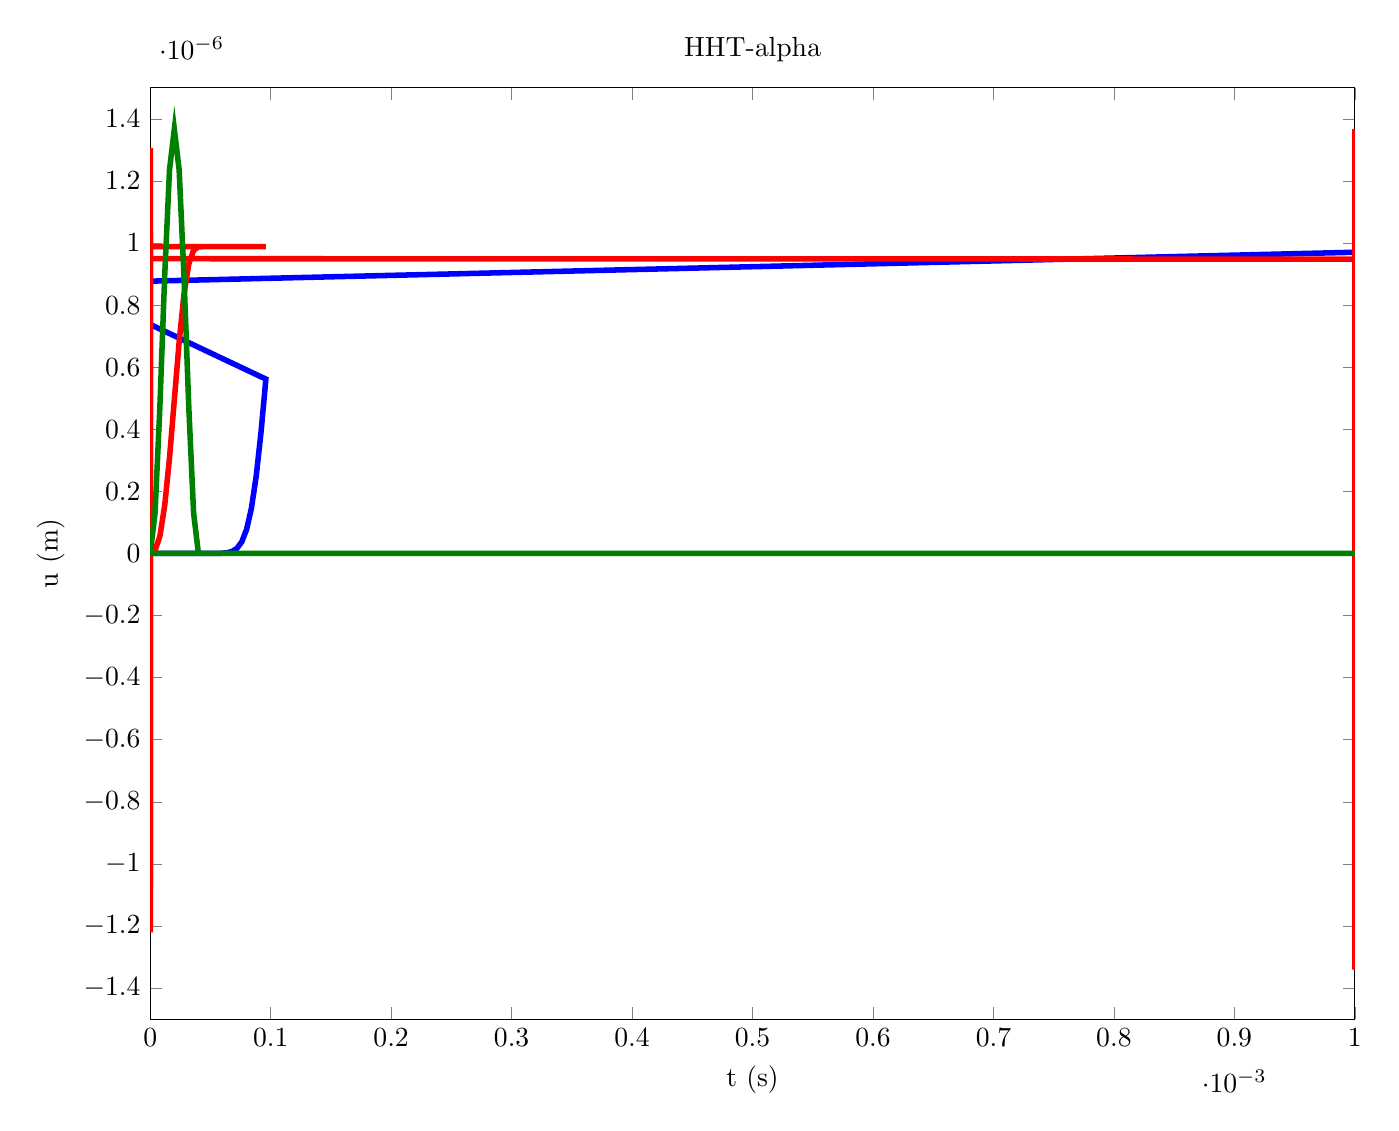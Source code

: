 % This file was created by matlab2tikz v0.4.7 (commit 9d7ddd53b3fb1f0df255c7d242269793e3f459e5) running on MATLAB 7.14.
% Copyright (c) 2008--2014, Nico Schlömer <nico.schloemer@gmail.com>
% All rights reserved.
% Minimal pgfplots version: 1.3
% 
% The latest updates can be retrieved from
%   http://www.mathworks.com/matlabcentral/fileexchange/22022-matlab2tikz
% where you can also make suggestions and rate matlab2tikz.
% 
\begin{tikzpicture}

\begin{axis}[%
width=6.023in,
height=4.656in,
scale only axis,
xmin=0,
xmax=0.001, xlabel={t (s)},
ymin=-1.5e-06,
ymax=1.5e-06, ylabel={u (m)}, %y label style={rotate=-90},
title={HHT-alpha}
]
\addplot [color=blue,solid,line width=2.0pt,forget plot]
  table[row sep=crcr]{0	0\\
4e-06	2.679e-23\\
8e-06	1.729e-21\\
1.2e-05	5.465e-20\\
1.6e-05	1.128e-18\\
2e-05	1.71e-17\\
2.4e-05	2.027e-16\\
2.8e-05	1.958e-15\\
3.2e-05	1.583e-14\\
3.6e-05	1.093e-13\\
4e-05	6.541e-13\\
4.4e-05	3.432e-12\\
4.8e-05	1.592e-11\\
5.2e-05	6.585e-11\\
5.6e-05	2.44e-10\\
6e-05	8.14e-10\\
6.4e-05	2.454e-09\\
6.8e-05	6.708e-09\\
7.2e-05	1.666e-08\\
7.6e-05	3.764e-08\\
8e-05	7.754e-08\\
8.4e-05	1.457e-07\\
8.8e-05	2.5e-07\\
9.2e-05	3.918e-07\\
9.6e-05	5.618e-07\\
0.0	7.379e-07\\
0.0	8.909e-07\\
0.0	9.949e-07\\
0.0	1.038e-06\\
0.0	1.028e-06\\
0.0	9.843e-07\\
0.0	9.289e-07\\
0.0	8.696e-07\\
0.0	8.001e-07\\
0.0	7.063e-07\\
0.0	5.784e-07\\
0.0	4.202e-07\\
0.0	2.502e-07\\
0.0	9.529e-08\\
0.0	-1.929e-08\\
0.0	-7.931e-08\\
0.0	-8.645e-08\\
0.0	-5.698e-08\\
0.0	-1.503e-08\\
0.0	1.714e-08\\
0.0	2.771e-08\\
0.0	1.879e-08\\
0.0	2.4e-09\\
0.0	-8.848e-09\\
0.0	-9.7e-09\\
0.0	-3.58e-09\\
0.0	2.533e-09\\
0.0	4.258e-09\\
0.0	2.064e-09\\
0.0	-8.445e-10\\
0.0	-1.924e-09\\
0.0	-1.01e-09\\
0.0	3.58e-10\\
0.0	7.404e-10\\
0.0	-4.432e-11\\
0.0	-1.23e-09\\
0.0	-2.29e-09\\
0.0	-3.704e-09\\
0.0	-6.725e-09\\
0.0	-1.274e-08\\
0.0	-2.313e-08\\
0.0	-3.983e-08\\
0.0	-6.581e-08\\
0.0	-1.049e-07\\
0.0	-1.611e-07\\
0.0	-2.376e-07\\
0.0	-3.362e-07\\
0.0	-4.558e-07\\
0.0	-5.917e-07\\
0.0	-7.341e-07\\
0.0	-8.692e-07\\
0.0	-9.804e-07\\
0.0	-1.052e-06\\
0.0	-1.074e-06\\
0.0	-1.041e-06\\
0.0	-9.598e-07\\
0.0	-8.441e-07\\
0.0	-7.113e-07\\
0.0	-5.77e-07\\
0.0	-4.505e-07\\
0.0	-3.333e-07\\
0.0	-2.22e-07\\
0.0	-1.133e-07\\
0.0	-9.881e-09\\
0.0	7.787e-08\\
0.0	1.353e-07\\
0.0	1.507e-07\\
0.0	1.231e-07\\
0.0	6.478e-08\\
0.0	-1.442e-09\\
0.0	-5.174e-08\\
0.0	-7.092e-08\\
0.0	-5.811e-08\\
0.0	-2.549e-08\\
0.0	8.874e-09\\
0.0	2.998e-08\\
0.0	3.194e-08\\
0.0	1.883e-08\\
0.0	6.263e-10\\
0.0	-1.267e-08\\
0.0	-1.575e-08\\
0.0	-9.481e-09\\
0.0	9.112e-10\\
0.0	9.483e-09\\
0.0	1.299e-08\\
0.0	1.24e-08\\
0.0	1.192e-08\\
0.0	1.643e-08\\
0.0	2.909e-08\\
0.0	5.056e-08\\
0.0	8.021e-08\\
0.0	1.182e-07\\
0.0	1.668e-07\\
0.0	2.296e-07\\
0.0	3.097e-07\\
0.0	4.076e-07\\
0.0	5.203e-07\\
0.0	6.419e-07\\
0.0	7.641e-07\\
0.0	8.773e-07\\
0.001	9.704e-07\\
0.001	1.032e-06\\
0.001	1.053e-06\\
0.001	1.026e-06\\
0.001	9.518e-07\\
0.001	8.361e-07\\
0.001	6.914e-07\\
0.001	5.333e-07\\
0.001	3.777e-07\\
0.001	2.373e-07\\
0.001	1.201e-07\\
0.001	2.863e-08\\
0.001	-3.924e-08\\
0.001	-8.733e-08\\
0.001	-1.186e-07\\
0.001	-1.334e-07\\
0.001	-1.298e-07\\
0.001	-1.062e-07\\
0.001	-6.432e-08\\
0.001	-1.151e-08\\
0.001	3.976e-08\\
0.001	7.545e-08\\
0.001	8.522e-08\\
0.001	6.708e-08\\
0.001	2.898e-08\\
0.001	-1.392e-08\\
0.001	-4.532e-08\\
0.001	-5.459e-08\\
0.001	-4.115e-08\\
0.001	-1.409e-08\\
0.001	1.255e-08\\
0.001	2.649e-08\\
0.001	2.255e-08\\
0.001	3.924e-09\\
0.001	-2.078e-08\\
0.001	-4.294e-08\\
0.001	-5.862e-08\\
0.001	-7.035e-08\\
0.001	-8.538e-08\\
0.001	-1.119e-07\\
0.001	-1.553e-07\\
0.001	-2.168e-07\\
0.001	-2.939e-07\\
0.001	-3.828e-07\\
0.001	-4.798e-07\\
0.001	-5.824e-07\\
0.001	-6.879e-07\\
0.001	-7.92e-07\\
0.001	-8.878e-07\\
0.001	-9.654e-07\\
0.001	-1.014e-06\\
0.001	-1.025e-06\\
0.001	-9.922e-07\\
0.001	-9.154e-07\\
0.001	-7.999e-07\\
0.001	-6.553e-07\\
0.001	-4.944e-07\\
0.001	-3.313e-07\\
0.001	-1.797e-07\\
0.001	-5.112e-08\\
0.001	4.675e-08\\
0.001	1.111e-07\\
0.001	1.439e-07\\
0.001	1.512e-07\\
0.001	1.404e-07\\
0.001	1.184e-07\\
0.001	8.969e-08\\
0.001	5.678e-08\\
0.001	2.127e-08\\
0.001	-1.444e-08\\
0.001	-4.618e-08\\
0.001	-6.834e-08\\
0.001	-7.551e-08\\
0.001	-6.491e-08\\
0.001	-3.828e-08\\
0.001	-2.389e-09\\
0.001	3.247e-08\\
0.001	5.576e-08\\
0.001	6.065e-08\\
0.001	4.699e-08\\
0.001	2.179e-08\\
0.001	-3.161e-09\\
0.001	-1.586e-08\\
0.001	-8.735e-09\\
0.001	1.861e-08\\
0.001	5.999e-08\\
0.001	1.062e-07\\
0.001	1.498e-07\\
0.001	1.889e-07\\
0.001	2.279e-07\\
0.001	2.751e-07\\
0.001	3.386e-07\\
0.001	4.22e-07\\
0.001	5.224e-07\\
0.001	6.318e-07\\
0.001	7.393e-07\\
0.001	8.348e-07\\
0.001	9.109e-07\\
0.001	9.63e-07\\
0.001	9.879e-07\\
0.001	9.822e-07\\
0.001	9.425e-07\\
0.001	8.664e-07\\
0.001	7.544e-07\\
0.001	6.122e-07\\
0.001	4.505e-07\\
0.001	2.839e-07\\
0.001	1.277e-07\\
0.001	-4.758e-09\\
0.001	-1.043e-07\\
0.001	-1.673e-07\\
0.001	-1.95e-07\\
0.001	-1.926e-07\\
0.001	-1.678e-07\\
0.001	-1.289e-07\\
0.001	-8.422e-08\\
0.001	-4.035e-08\\
0.001	-2.024e-09\\
0.001	2.817e-08\\
0.001	4.931e-08\\
0.001	6.139e-08\\
0.001	6.457e-08\\
0.001	5.882e-08\\
0.001	4.425e-08\\
0.001	2.195e-08\\
0.001	-5.199e-09\\
};
\addplot [color=red,solid,line width=2.0pt,forget plot]
  table[row sep=crcr]{0	0\\
4e-06	1.024e-08\\
8e-06	5.509e-08\\
1.2e-05	1.544e-07\\
1.6e-05	3.079e-07\\
2e-05	4.949e-07\\
2.4e-05	6.816e-07\\
2.8e-05	8.344e-07\\
3.2e-05	9.328e-07\\
3.6e-05	9.769e-07\\
4e-05	9.876e-07\\
4.4e-05	9.884e-07\\
4.8e-05	9.883e-07\\
5.2e-05	9.883e-07\\
5.6e-05	9.883e-07\\
6e-05	9.883e-07\\
6.4e-05	9.883e-07\\
6.8e-05	9.883e-07\\
7.2e-05	9.883e-07\\
7.6e-05	9.883e-07\\
8e-05	9.883e-07\\
8.4e-05	9.883e-07\\
8.8e-05	9.883e-07\\
9.2e-05	9.883e-07\\
9.6e-05	9.883e-07\\
0.0	9.883e-07\\
0.0	9.883e-07\\
0.0	9.883e-07\\
0.0	9.883e-07\\
0.0	9.883e-07\\
0.0	9.883e-07\\
0.0	9.883e-07\\
0.0	9.883e-07\\
0.0	9.883e-07\\
0.0	9.883e-07\\
0.0	9.883e-07\\
0.0	9.883e-07\\
0.0	9.883e-07\\
0.0	9.883e-07\\
0.0	9.883e-07\\
0.0	9.882e-07\\
0.0	9.879e-07\\
0.0	9.874e-07\\
0.0	9.862e-07\\
0.0	9.835e-07\\
0.0	9.782e-07\\
0.0	9.68e-07\\
0.0	9.492e-07\\
0.0	9.164e-07\\
0.0	8.62e-07\\
0.0	7.77e-07\\
0.0	6.513e-07\\
0.0	4.768e-07\\
0.0	2.502e-07\\
0.0	-2.331e-08\\
0.0	-3.269e-07\\
0.0	-6.323e-07\\
0.0	-9.033e-07\\
0.0	-1.104e-06\\
0.0	-1.211e-06\\
0.0	-1.221e-06\\
0.0	-1.154e-06\\
0.0	-1.051e-06\\
0.0	-9.564e-07\\
0.0	-9.049e-07\\
0.0	-9.063e-07\\
0.0	-9.456e-07\\
0.0	-9.935e-07\\
0.0	-1.023e-06\\
0.0	-1.024e-06\\
0.0	-1.004e-06\\
0.0	-9.813e-07\\
0.0	-9.703e-07\\
0.0	-9.746e-07\\
0.0	-9.866e-07\\
0.0	-9.958e-07\\
0.0	-9.966e-07\\
0.0	-9.911e-07\\
0.0	-9.854e-07\\
0.0	-9.839e-07\\
0.0	-9.864e-07\\
0.0	-9.896e-07\\
0.0	-9.906e-07\\
0.0	-9.893e-07\\
0.0	-9.876e-07\\
0.0	-9.87e-07\\
0.0	-9.876e-07\\
0.0	-9.882e-07\\
0.0	-9.878e-07\\
0.0	-9.863e-07\\
0.0	-9.839e-07\\
0.0	-9.804e-07\\
0.0	-9.748e-07\\
0.0	-9.652e-07\\
0.0	-9.491e-07\\
0.0	-9.237e-07\\
0.0	-8.854e-07\\
0.0	-8.293e-07\\
0.0	-7.496e-07\\
0.0	-6.405e-07\\
0.0	-4.971e-07\\
0.0	-3.169e-07\\
0.0	-1.005e-07\\
0.0	1.462e-07\\
0.0	4.112e-07\\
0.0	6.767e-07\\
0.0	9.202e-07\\
0.0	1.118e-06\\
0.0	1.251e-06\\
0.0	1.306e-06\\
0.0	1.285e-06\\
0.0	1.203e-06\\
0.0	1.087e-06\\
0.0	9.694e-07\\
0.0	8.821e-07\\
0.0	8.448e-07\\
0.0	8.607e-07\\
0.0	9.16e-07\\
0.0	9.851e-07\\
0.0	1.041e-06\\
0.0	1.064e-06\\
0.0	1.051e-06\\
0.0	1.015e-06\\
0.0	9.747e-07\\
0.0	9.496e-07\\
0.001	9.484e-07\\
0.001	9.67e-07\\
0.001	9.922e-07\\
0.001	1.01e-06\\
0.001	1.012e-06\\
0.001	1.0e-06\\
0.001	9.846e-07\\
0.001	9.748e-07\\
0.001	9.751e-07\\
0.001	9.829e-07\\
0.001	9.912e-07\\
0.001	9.94e-07\\
0.001	9.895e-07\\
0.001	9.804e-07\\
0.001	9.707e-07\\
0.001	9.621e-07\\
0.001	9.524e-07\\
0.001	9.368e-07\\
0.001	9.102e-07\\
0.001	8.69e-07\\
0.001	8.113e-07\\
0.001	7.351e-07\\
0.001	6.369e-07\\
0.001	5.125e-07\\
0.001	3.581e-07\\
0.001	1.73e-07\\
0.001	-3.982e-08\\
0.001	-2.73e-07\\
0.001	-5.157e-07\\
0.001	-7.539e-07\\
0.001	-9.715e-07\\
0.001	-1.151e-06\\
0.001	-1.278e-06\\
0.001	-1.341e-06\\
0.001	-1.338e-06\\
0.001	-1.276e-06\\
0.001	-1.172e-06\\
0.001	-1.049e-06\\
0.001	-9.337e-07\\
0.001	-8.5e-07\\
0.001	-8.131e-07\\
0.001	-8.264e-07\\
0.001	-8.805e-07\\
0.001	-9.558e-07\\
0.001	-1.028e-06\\
0.001	-1.076e-06\\
0.001	-1.088e-06\\
0.001	-1.065e-06\\
0.001	-1.019e-06\\
0.001	-9.704e-07\\
0.001	-9.366e-07\\
0.001	-9.284e-07\\
0.001	-9.452e-07\\
0.001	-9.766e-07\\
0.001	-1.007e-06\\
0.001	-1.024e-06\\
0.001	-1.021e-06\\
0.001	-1.003e-06\\
0.001	-9.804e-07\\
0.001	-9.632e-07\\
0.001	-9.578e-07\\
0.001	-9.629e-07\\
0.001	-9.708e-07\\
0.001	-9.721e-07\\
0.001	-9.602e-07\\
0.001	-9.334e-07\\
0.001	-8.945e-07\\
0.001	-8.471e-07\\
0.001	-7.922e-07\\
0.001	-7.259e-07\\
0.001	-6.414e-07\\
0.001	-5.317e-07\\
0.001	-3.926e-07\\
0.001	-2.247e-07\\
0.001	-3.245e-08\\
0.001	1.777e-07\\
0.001	3.984e-07\\
0.001	6.214e-07\\
0.001	8.369e-07\\
0.001	1.032e-06\\
0.001	1.194e-06\\
0.001	1.309e-06\\
0.001	1.367e-06\\
0.001	1.366e-06\\
0.001	1.311e-06\\
0.001	1.215e-06\\
0.001	1.096e-06\\
0.001	9.763e-07\\
0.001	8.754e-07\\
0.001	8.104e-07\\
0.001	7.907e-07\\
0.001	8.166e-07\\
0.001	8.781e-07\\
0.001	9.575e-07\\
0.001	1.034e-06\\
0.001	1.087e-06\\
0.001	1.106e-06\\
0.001	1.09e-06\\
0.001	1.046e-06\\
0.001	9.912e-07\\
0.001	9.434e-07\\
0.001	9.168e-07\\
0.001	9.174e-07\\
0.001	9.416e-07\\
0.001	9.78e-07\\
0.001	1.012e-06\\
0.001	1.03e-06\\
0.001	1.027e-06\\
0.001	1.005e-06\\
0.001	9.737e-07\\
0.001	9.434e-07\\
0.001	9.223e-07\\
0.001	9.117e-07\\
0.001	9.058e-07\\
0.001	8.943e-07\\
0.001	8.664e-07\\
0.001	8.152e-07\\
0.001	7.393e-07\\
0.001	6.416e-07\\
0.001	5.268e-07\\
0.001	3.976e-07\\
0.001	2.536e-07\\
0.001	9.177e-08\\
0.001	-9.054e-08\\
0.001	-2.925e-07\\
0.001	-5.079e-07\\
};
\addplot [color=black!50!green,solid,line width=2.0pt,forget plot]
  table[row sep=crcr]{0	0\\
4e-06	1.305e-07\\
8e-06	4.723e-07\\
1.2e-05	8.946e-07\\
1.6e-05	1.236e-06\\
2e-05	1.367e-06\\
2.4e-05	1.236e-06\\
2.8e-05	8.946e-07\\
3.2e-05	4.723e-07\\
3.6e-05	1.305e-07\\
4e-05	0\\
4.4e-05	0\\
4.8e-05	0\\
5.2e-05	0\\
5.6e-05	0\\
6e-05	0\\
6.4e-05	0\\
6.8e-05	0\\
7.2e-05	0\\
7.6e-05	0\\
8e-05	0\\
8.4e-05	0\\
8.8e-05	0\\
9.2e-05	0\\
9.6e-05	0\\
0.0	0\\
0.0	0\\
0.0	0\\
0.0	0\\
0.0	0\\
0.0	0\\
0.0	0\\
0.0	0\\
0.0	0\\
0.0	0\\
0.0	0\\
0.0	0\\
0.0	0\\
0.0	0\\
0.0	0\\
0.0	0\\
0.0	0\\
0.0	0\\
0.0	0\\
0.0	0\\
0.0	0\\
0.0	0\\
0.0	0\\
0.0	0\\
0.0	0\\
0.0	0\\
0.0	0\\
0.0	0\\
0.0	0\\
0.0	0\\
0.0	0\\
0.0	0\\
0.0	0\\
0.0	0\\
0.0	0\\
0.0	0\\
0.0	0\\
0.0	0\\
0.0	0\\
0.0	0\\
0.0	0\\
0.0	0\\
0.0	0\\
0.0	0\\
0.0	0\\
0.0	0\\
0.0	0\\
0.0	0\\
0.0	0\\
0.0	0\\
0.0	0\\
0.0	0\\
0.0	0\\
0.0	0\\
0.0	0\\
0.0	0\\
0.0	0\\
0.0	0\\
0.0	0\\
0.0	0\\
0.0	0\\
0.0	0\\
0.0	0\\
0.0	0\\
0.0	0\\
0.0	0\\
0.0	0\\
0.0	0\\
0.0	0\\
0.0	0\\
0.0	0\\
0.0	0\\
0.0	0\\
0.0	0\\
0.0	0\\
0.0	0\\
0.0	0\\
0.0	0\\
0.0	0\\
0.0	0\\
0.0	0\\
0.0	0\\
0.0	0\\
0.0	0\\
0.0	0\\
0.0	0\\
0.0	0\\
0.0	0\\
0.0	0\\
0.0	0\\
0.0	0\\
0.0	0\\
0.0	0\\
0.0	0\\
0.0	0\\
0.0	0\\
0.0	0\\
0.0	0\\
0.0	0\\
0.0	0\\
0.001	0\\
0.001	0\\
0.001	0\\
0.001	0\\
0.001	0\\
0.001	0\\
0.001	0\\
0.001	0\\
0.001	0\\
0.001	0\\
0.001	0\\
0.001	0\\
0.001	0\\
0.001	0\\
0.001	0\\
0.001	0\\
0.001	0\\
0.001	0\\
0.001	0\\
0.001	0\\
0.001	0\\
0.001	0\\
0.001	0\\
0.001	0\\
0.001	0\\
0.001	0\\
0.001	0\\
0.001	0\\
0.001	0\\
0.001	0\\
0.001	0\\
0.001	0\\
0.001	0\\
0.001	0\\
0.001	0\\
0.001	0\\
0.001	0\\
0.001	0\\
0.001	0\\
0.001	0\\
0.001	0\\
0.001	0\\
0.001	0\\
0.001	0\\
0.001	0\\
0.001	0\\
0.001	0\\
0.001	0\\
0.001	0\\
0.001	0\\
0.001	0\\
0.001	0\\
0.001	0\\
0.001	0\\
0.001	0\\
0.001	0\\
0.001	0\\
0.001	0\\
0.001	0\\
0.001	0\\
0.001	0\\
0.001	0\\
0.001	0\\
0.001	0\\
0.001	0\\
0.001	0\\
0.001	0\\
0.001	0\\
0.001	0\\
0.001	0\\
0.001	0\\
0.001	0\\
0.001	0\\
0.001	0\\
0.001	0\\
0.001	0\\
0.001	0\\
0.001	0\\
0.001	0\\
0.001	0\\
0.001	0\\
0.001	0\\
0.001	0\\
0.001	0\\
0.001	0\\
0.001	0\\
0.001	0\\
0.001	0\\
0.001	0\\
0.001	0\\
0.001	0\\
0.001	0\\
0.001	0\\
0.001	0\\
0.001	0\\
0.001	0\\
0.001	0\\
0.001	0\\
0.001	0\\
0.001	0\\
0.001	0\\
0.001	0\\
0.001	0\\
0.001	0\\
0.001	0\\
0.001	0\\
0.001	0\\
0.001	0\\
0.001	0\\
0.001	0\\
0.001	0\\
0.001	0\\
0.001	0\\
0.001	0\\
0.001	0\\
0.001	0\\
0.001	0\\
0.001	0\\
0.001	0\\
0.001	0\\
0.001	0\\
0.001	0\\
0.001	0\\
0.001	0\\
0.001	0\\
0.001	0\\
};
\end{axis}
\end{tikzpicture}%